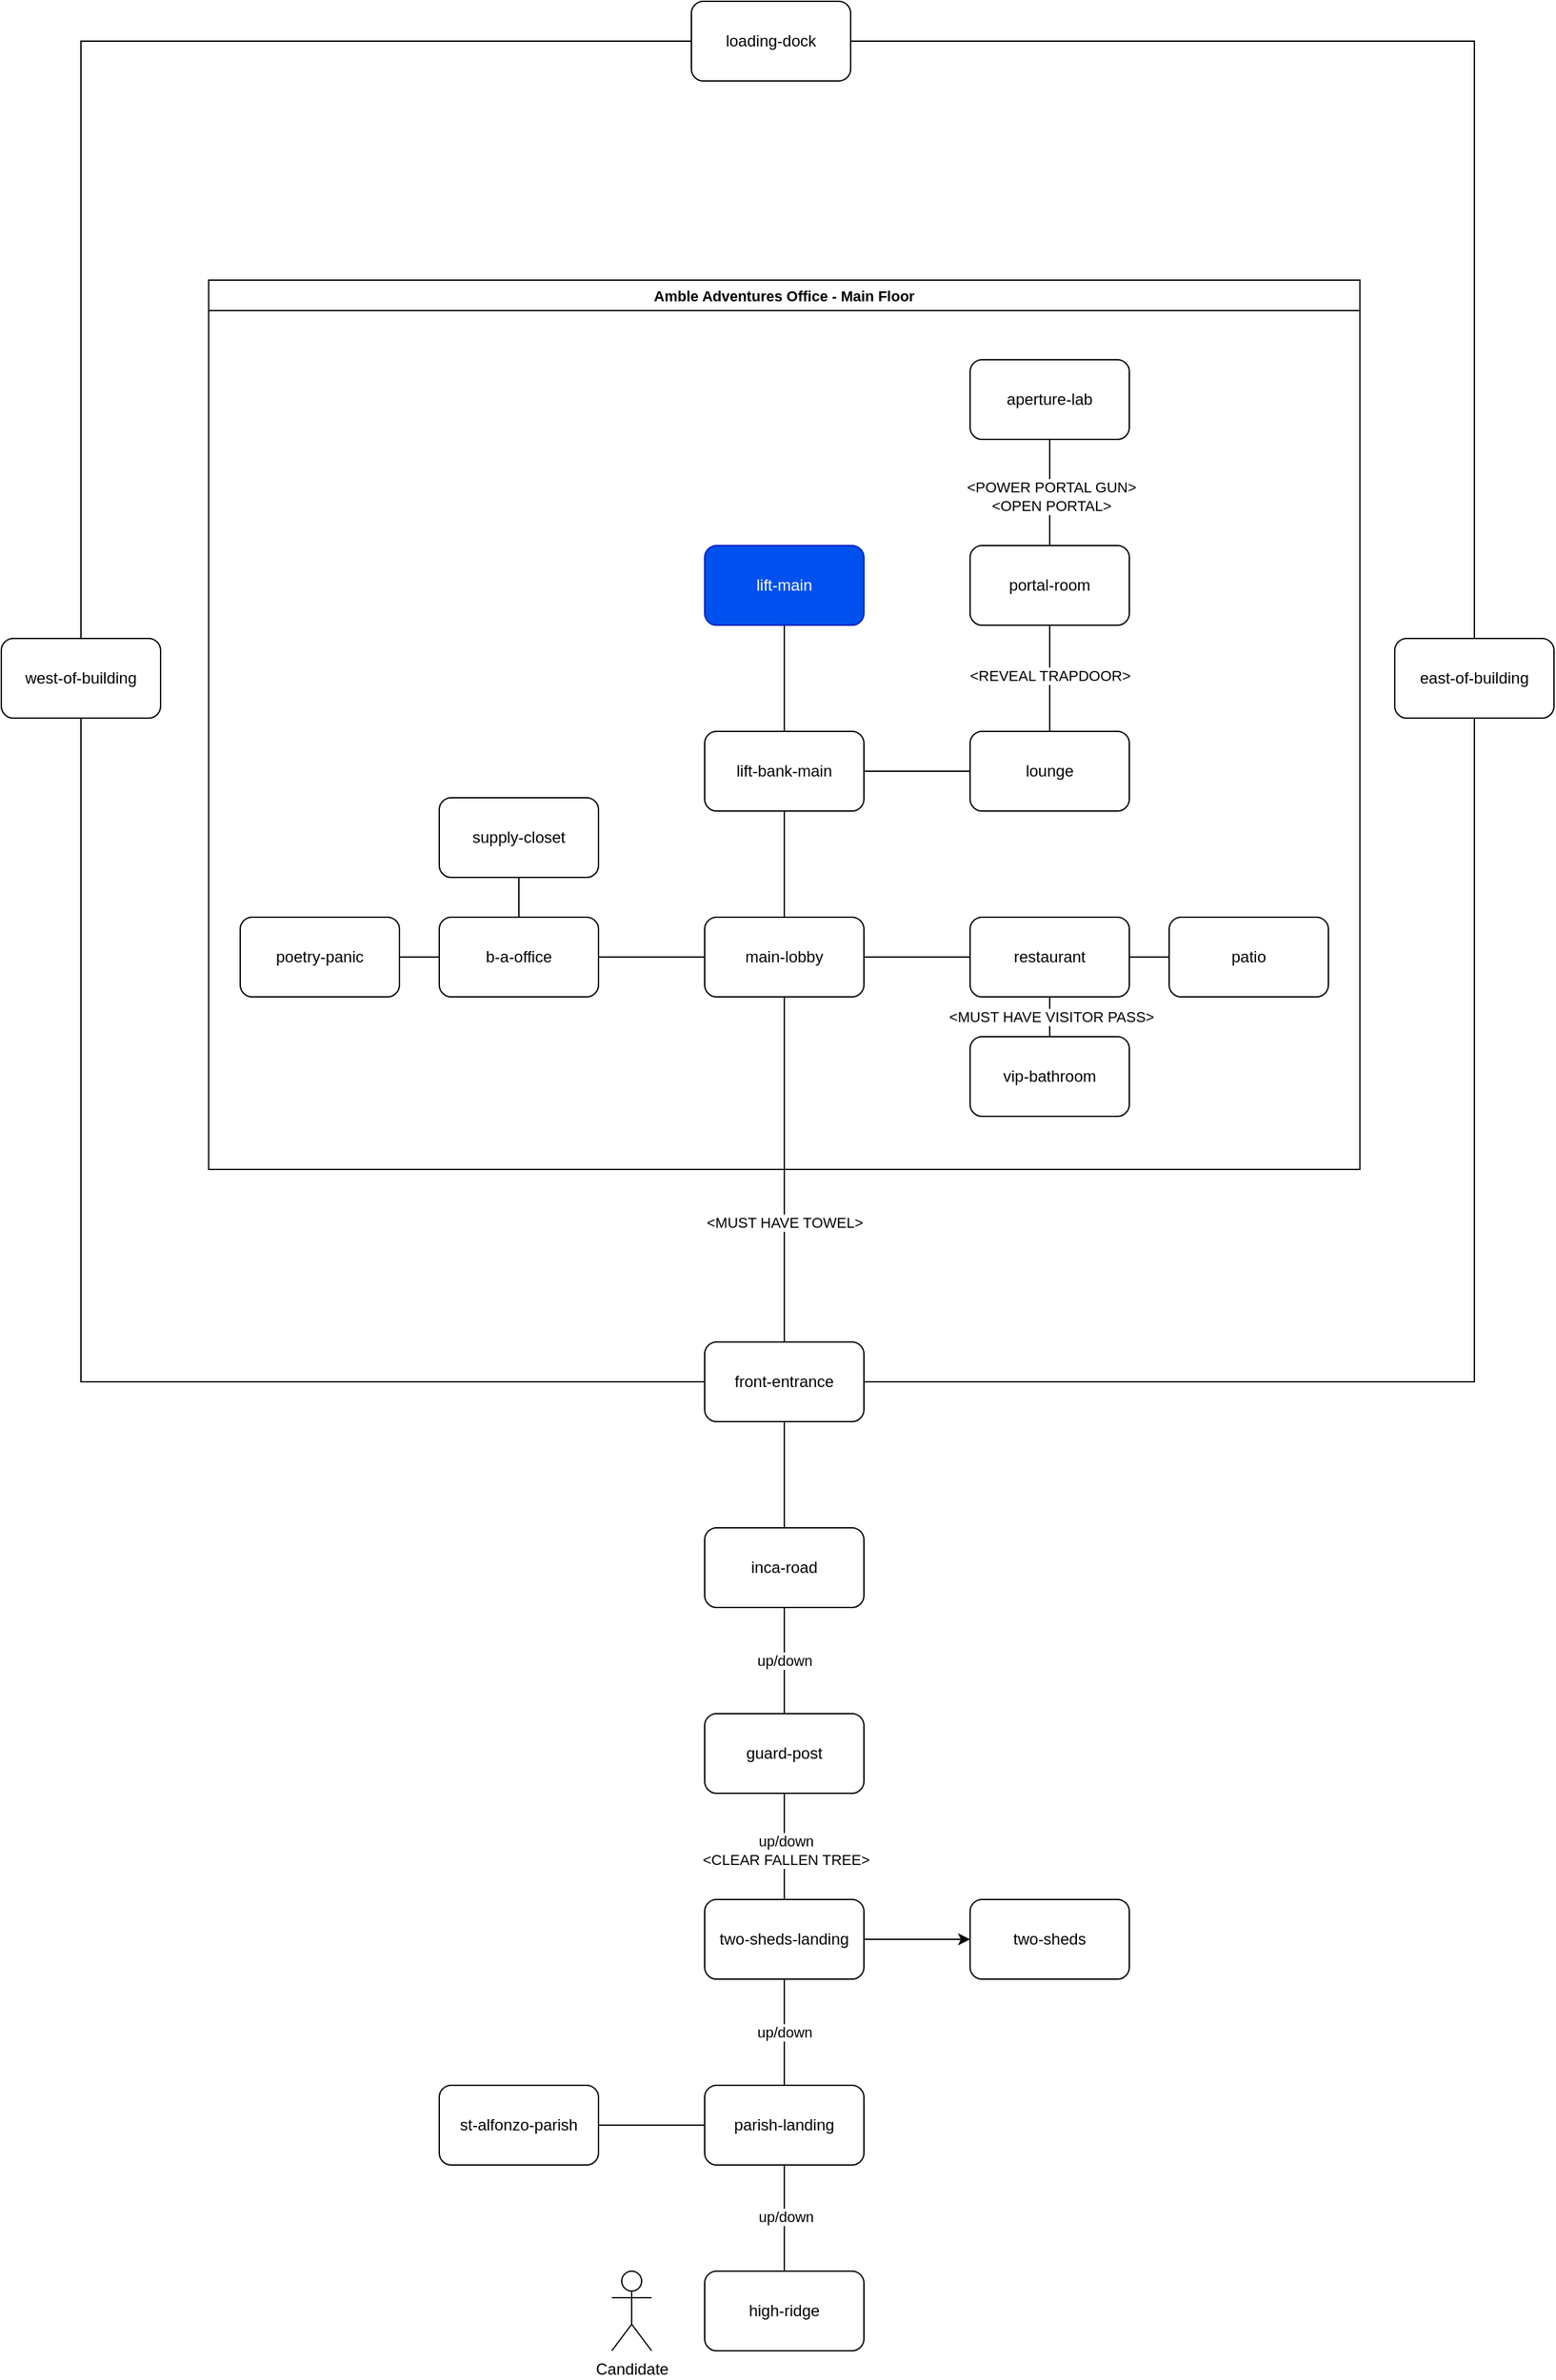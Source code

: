 <mxfile version="26.1.1" pages="2">
  <diagram name="Exterior+Main Floor" id="19RYuFyA3cSHhjsG67Px">
    <mxGraphModel dx="1422" dy="827" grid="1" gridSize="10" guides="1" tooltips="1" connect="1" arrows="1" fold="1" page="1" pageScale="1" pageWidth="1200" pageHeight="1920" math="0" shadow="0">
      <root>
        <mxCell id="0" />
        <mxCell id="1" parent="0" />
        <mxCell id="xqO5YFI86WjLA_wbrHM--1" value="Candidate" style="shape=umlActor;verticalLabelPosition=bottom;verticalAlign=top;html=1;outlineConnect=0;" parent="1" vertex="1">
          <mxGeometry x="480" y="1790" width="30" height="60" as="geometry" />
        </mxCell>
        <mxCell id="xqO5YFI86WjLA_wbrHM--6" value="" style="edgeStyle=orthogonalEdgeStyle;rounded=0;orthogonalLoop=1;jettySize=auto;html=1;endArrow=none;" parent="1" source="xqO5YFI86WjLA_wbrHM--4" target="xqO5YFI86WjLA_wbrHM--5" edge="1">
          <mxGeometry relative="1" as="geometry" />
        </mxCell>
        <mxCell id="xqO5YFI86WjLA_wbrHM--7" value="up/down" style="edgeLabel;html=1;align=center;verticalAlign=middle;resizable=0;points=[];" parent="xqO5YFI86WjLA_wbrHM--6" vertex="1" connectable="0">
          <mxGeometry x="0.033" y="-1" relative="1" as="geometry">
            <mxPoint as="offset" />
          </mxGeometry>
        </mxCell>
        <mxCell id="xqO5YFI86WjLA_wbrHM--4" value="high-ridge" style="rounded=1;whiteSpace=wrap;html=1;" parent="1" vertex="1">
          <mxGeometry x="550" y="1790" width="120" height="60" as="geometry" />
        </mxCell>
        <mxCell id="xqO5YFI86WjLA_wbrHM--9" value="" style="edgeStyle=orthogonalEdgeStyle;rounded=0;orthogonalLoop=1;jettySize=auto;html=1;endArrow=none;" parent="1" source="xqO5YFI86WjLA_wbrHM--5" target="xqO5YFI86WjLA_wbrHM--8" edge="1">
          <mxGeometry relative="1" as="geometry" />
        </mxCell>
        <mxCell id="xqO5YFI86WjLA_wbrHM--11" value="" style="edgeStyle=orthogonalEdgeStyle;rounded=0;orthogonalLoop=1;jettySize=auto;html=1;endArrow=none;" parent="1" source="xqO5YFI86WjLA_wbrHM--5" target="xqO5YFI86WjLA_wbrHM--10" edge="1">
          <mxGeometry relative="1" as="geometry" />
        </mxCell>
        <mxCell id="xqO5YFI86WjLA_wbrHM--12" value="up/down" style="edgeLabel;html=1;align=center;verticalAlign=middle;resizable=0;points=[];" parent="xqO5YFI86WjLA_wbrHM--11" vertex="1" connectable="0">
          <mxGeometry x="0.008" relative="1" as="geometry">
            <mxPoint as="offset" />
          </mxGeometry>
        </mxCell>
        <mxCell id="xqO5YFI86WjLA_wbrHM--5" value="parish-landing" style="rounded=1;whiteSpace=wrap;html=1;" parent="1" vertex="1">
          <mxGeometry x="550" y="1650" width="120" height="60" as="geometry" />
        </mxCell>
        <mxCell id="xqO5YFI86WjLA_wbrHM--8" value="st-alfonzo-parish" style="rounded=1;whiteSpace=wrap;html=1;" parent="1" vertex="1">
          <mxGeometry x="350" y="1650" width="120" height="60" as="geometry" />
        </mxCell>
        <mxCell id="xqO5YFI86WjLA_wbrHM--14" value="" style="edgeStyle=orthogonalEdgeStyle;rounded=0;orthogonalLoop=1;jettySize=auto;html=1;" parent="1" source="xqO5YFI86WjLA_wbrHM--10" target="xqO5YFI86WjLA_wbrHM--13" edge="1">
          <mxGeometry relative="1" as="geometry" />
        </mxCell>
        <mxCell id="xqO5YFI86WjLA_wbrHM--16" value="" style="edgeStyle=orthogonalEdgeStyle;rounded=0;orthogonalLoop=1;jettySize=auto;html=1;endArrow=none;" parent="1" source="xqO5YFI86WjLA_wbrHM--10" target="xqO5YFI86WjLA_wbrHM--15" edge="1">
          <mxGeometry relative="1" as="geometry" />
        </mxCell>
        <mxCell id="xqO5YFI86WjLA_wbrHM--17" value="up/down&lt;div&gt;&amp;lt;CLEAR FALLEN TREE&amp;gt;&lt;/div&gt;" style="edgeLabel;html=1;align=center;verticalAlign=middle;resizable=0;points=[];" parent="xqO5YFI86WjLA_wbrHM--16" vertex="1" connectable="0">
          <mxGeometry x="-0.067" y="-1" relative="1" as="geometry">
            <mxPoint as="offset" />
          </mxGeometry>
        </mxCell>
        <mxCell id="xqO5YFI86WjLA_wbrHM--10" value="two-sheds-landing" style="rounded=1;whiteSpace=wrap;html=1;" parent="1" vertex="1">
          <mxGeometry x="550" y="1510" width="120" height="60" as="geometry" />
        </mxCell>
        <mxCell id="xqO5YFI86WjLA_wbrHM--13" value="two-sheds" style="rounded=1;whiteSpace=wrap;html=1;" parent="1" vertex="1">
          <mxGeometry x="750" y="1510" width="120" height="60" as="geometry" />
        </mxCell>
        <mxCell id="xqO5YFI86WjLA_wbrHM--19" value="" style="edgeStyle=orthogonalEdgeStyle;rounded=0;orthogonalLoop=1;jettySize=auto;html=1;endArrow=none;" parent="1" source="xqO5YFI86WjLA_wbrHM--15" target="xqO5YFI86WjLA_wbrHM--18" edge="1">
          <mxGeometry relative="1" as="geometry" />
        </mxCell>
        <mxCell id="xqO5YFI86WjLA_wbrHM--20" value="up/down" style="edgeLabel;html=1;align=center;verticalAlign=middle;resizable=0;points=[];fontFamily=Helvetica;fontSize=11;fontColor=default;labelBackgroundColor=default;" parent="xqO5YFI86WjLA_wbrHM--19" vertex="1" connectable="0">
          <mxGeometry x="-0.004" relative="1" as="geometry">
            <mxPoint as="offset" />
          </mxGeometry>
        </mxCell>
        <mxCell id="xqO5YFI86WjLA_wbrHM--15" value="guard-post" style="rounded=1;whiteSpace=wrap;html=1;" parent="1" vertex="1">
          <mxGeometry x="550" y="1370" width="120" height="60" as="geometry" />
        </mxCell>
        <mxCell id="xqO5YFI86WjLA_wbrHM--22" value="" style="edgeStyle=orthogonalEdgeStyle;shape=connector;rounded=0;orthogonalLoop=1;jettySize=auto;html=1;strokeColor=default;align=center;verticalAlign=middle;fontFamily=Helvetica;fontSize=11;fontColor=default;labelBackgroundColor=default;endArrow=none;" parent="1" source="xqO5YFI86WjLA_wbrHM--18" target="xqO5YFI86WjLA_wbrHM--21" edge="1">
          <mxGeometry relative="1" as="geometry" />
        </mxCell>
        <mxCell id="xqO5YFI86WjLA_wbrHM--18" value="inca-road" style="rounded=1;whiteSpace=wrap;html=1;" parent="1" vertex="1">
          <mxGeometry x="550" y="1230" width="120" height="60" as="geometry" />
        </mxCell>
        <mxCell id="xqO5YFI86WjLA_wbrHM--24" value="" style="edgeStyle=orthogonalEdgeStyle;shape=connector;rounded=0;orthogonalLoop=1;jettySize=auto;html=1;strokeColor=default;align=center;verticalAlign=middle;fontFamily=Helvetica;fontSize=11;fontColor=default;labelBackgroundColor=default;endArrow=none;" parent="1" source="xqO5YFI86WjLA_wbrHM--21" target="xqO5YFI86WjLA_wbrHM--23" edge="1">
          <mxGeometry relative="1" as="geometry" />
        </mxCell>
        <mxCell id="xqO5YFI86WjLA_wbrHM--25" value="&amp;lt;MUST HAVE TOWEL&amp;gt;" style="edgeLabel;html=1;align=center;verticalAlign=middle;resizable=0;points=[];fontFamily=Helvetica;fontSize=11;fontColor=default;labelBackgroundColor=default;" parent="xqO5YFI86WjLA_wbrHM--24" vertex="1" connectable="0">
          <mxGeometry x="-0.004" y="-1" relative="1" as="geometry">
            <mxPoint x="-1" y="39" as="offset" />
          </mxGeometry>
        </mxCell>
        <mxCell id="xqO5YFI86WjLA_wbrHM--27" value="" style="edgeStyle=orthogonalEdgeStyle;shape=connector;rounded=0;orthogonalLoop=1;jettySize=auto;html=1;strokeColor=default;align=center;verticalAlign=middle;fontFamily=Helvetica;fontSize=11;fontColor=default;labelBackgroundColor=default;endArrow=none;" parent="1" source="xqO5YFI86WjLA_wbrHM--21" target="xqO5YFI86WjLA_wbrHM--26" edge="1">
          <mxGeometry relative="1" as="geometry" />
        </mxCell>
        <mxCell id="xqO5YFI86WjLA_wbrHM--29" value="" style="edgeStyle=orthogonalEdgeStyle;shape=connector;rounded=0;orthogonalLoop=1;jettySize=auto;html=1;strokeColor=default;align=center;verticalAlign=middle;fontFamily=Helvetica;fontSize=11;fontColor=default;labelBackgroundColor=default;endArrow=none;" parent="1" source="xqO5YFI86WjLA_wbrHM--21" target="xqO5YFI86WjLA_wbrHM--28" edge="1">
          <mxGeometry relative="1" as="geometry" />
        </mxCell>
        <mxCell id="xqO5YFI86WjLA_wbrHM--21" value="front-entrance" style="rounded=1;whiteSpace=wrap;html=1;" parent="1" vertex="1">
          <mxGeometry x="550" y="1090" width="120" height="60" as="geometry" />
        </mxCell>
        <mxCell id="xqO5YFI86WjLA_wbrHM--31" value="" style="edgeStyle=orthogonalEdgeStyle;shape=connector;rounded=0;orthogonalLoop=1;jettySize=auto;html=1;strokeColor=default;align=center;verticalAlign=middle;fontFamily=Helvetica;fontSize=11;fontColor=default;labelBackgroundColor=default;endArrow=none;" parent="1" source="xqO5YFI86WjLA_wbrHM--23" target="xqO5YFI86WjLA_wbrHM--30" edge="1">
          <mxGeometry relative="1" as="geometry" />
        </mxCell>
        <mxCell id="xqO5YFI86WjLA_wbrHM--33" value="" style="edgeStyle=orthogonalEdgeStyle;shape=connector;rounded=0;orthogonalLoop=1;jettySize=auto;html=1;strokeColor=default;align=center;verticalAlign=middle;fontFamily=Helvetica;fontSize=11;fontColor=default;labelBackgroundColor=default;endArrow=none;" parent="1" source="xqO5YFI86WjLA_wbrHM--23" target="xqO5YFI86WjLA_wbrHM--32" edge="1">
          <mxGeometry relative="1" as="geometry" />
        </mxCell>
        <mxCell id="xqO5YFI86WjLA_wbrHM--35" value="" style="edgeStyle=orthogonalEdgeStyle;shape=connector;rounded=0;orthogonalLoop=1;jettySize=auto;html=1;strokeColor=default;align=center;verticalAlign=middle;fontFamily=Helvetica;fontSize=11;fontColor=default;labelBackgroundColor=default;endArrow=none;" parent="1" source="xqO5YFI86WjLA_wbrHM--23" target="xqO5YFI86WjLA_wbrHM--34" edge="1">
          <mxGeometry relative="1" as="geometry" />
        </mxCell>
        <mxCell id="xqO5YFI86WjLA_wbrHM--23" value="main-lobby" style="rounded=1;whiteSpace=wrap;html=1;" parent="1" vertex="1">
          <mxGeometry x="550" y="770" width="120" height="60" as="geometry" />
        </mxCell>
        <mxCell id="xqO5YFI86WjLA_wbrHM--63" value="" style="edgeStyle=orthogonalEdgeStyle;shape=connector;rounded=0;orthogonalLoop=1;jettySize=auto;html=1;strokeColor=default;align=center;verticalAlign=middle;fontFamily=Helvetica;fontSize=11;fontColor=default;labelBackgroundColor=default;endArrow=none;" parent="1" source="xqO5YFI86WjLA_wbrHM--26" target="xqO5YFI86WjLA_wbrHM--62" edge="1">
          <mxGeometry relative="1" as="geometry">
            <Array as="points">
              <mxPoint x="80" y="110" />
            </Array>
          </mxGeometry>
        </mxCell>
        <mxCell id="xqO5YFI86WjLA_wbrHM--26" value="west-of-building" style="rounded=1;whiteSpace=wrap;html=1;" parent="1" vertex="1">
          <mxGeometry x="20" y="560" width="120" height="60" as="geometry" />
        </mxCell>
        <mxCell id="xqO5YFI86WjLA_wbrHM--28" value="east-of-building" style="rounded=1;whiteSpace=wrap;html=1;" parent="1" vertex="1">
          <mxGeometry x="1070" y="560" width="120" height="60" as="geometry" />
        </mxCell>
        <mxCell id="xqO5YFI86WjLA_wbrHM--39" value="" style="edgeStyle=orthogonalEdgeStyle;shape=connector;rounded=0;orthogonalLoop=1;jettySize=auto;html=1;strokeColor=default;align=center;verticalAlign=middle;fontFamily=Helvetica;fontSize=11;fontColor=default;labelBackgroundColor=default;endArrow=none;" parent="1" source="xqO5YFI86WjLA_wbrHM--30" target="xqO5YFI86WjLA_wbrHM--38" edge="1">
          <mxGeometry relative="1" as="geometry" />
        </mxCell>
        <mxCell id="xqO5YFI86WjLA_wbrHM--43" value="" style="edgeStyle=orthogonalEdgeStyle;shape=connector;rounded=0;orthogonalLoop=1;jettySize=auto;html=1;strokeColor=default;align=center;verticalAlign=middle;fontFamily=Helvetica;fontSize=11;fontColor=default;labelBackgroundColor=default;endArrow=none;" parent="1" source="xqO5YFI86WjLA_wbrHM--30" target="xqO5YFI86WjLA_wbrHM--42" edge="1">
          <mxGeometry relative="1" as="geometry" />
        </mxCell>
        <mxCell id="xqO5YFI86WjLA_wbrHM--30" value="lift-bank-main" style="rounded=1;whiteSpace=wrap;html=1;" parent="1" vertex="1">
          <mxGeometry x="550" y="630" width="120" height="60" as="geometry" />
        </mxCell>
        <mxCell id="xqO5YFI86WjLA_wbrHM--55" value="" style="edgeStyle=orthogonalEdgeStyle;shape=connector;rounded=0;orthogonalLoop=1;jettySize=auto;html=1;strokeColor=default;align=center;verticalAlign=middle;fontFamily=Helvetica;fontSize=11;fontColor=default;labelBackgroundColor=default;endArrow=none;" parent="1" source="xqO5YFI86WjLA_wbrHM--32" target="xqO5YFI86WjLA_wbrHM--54" edge="1">
          <mxGeometry relative="1" as="geometry" />
        </mxCell>
        <mxCell id="xqO5YFI86WjLA_wbrHM--59" value="" style="edgeStyle=orthogonalEdgeStyle;shape=connector;rounded=0;orthogonalLoop=1;jettySize=auto;html=1;strokeColor=default;align=center;verticalAlign=middle;fontFamily=Helvetica;fontSize=11;fontColor=default;labelBackgroundColor=default;endArrow=none;" parent="1" source="xqO5YFI86WjLA_wbrHM--32" target="xqO5YFI86WjLA_wbrHM--58" edge="1">
          <mxGeometry relative="1" as="geometry" />
        </mxCell>
        <mxCell id="xqO5YFI86WjLA_wbrHM--60" value="&amp;lt;MUST HAVE VISITOR PASS&amp;gt;" style="edgeLabel;html=1;align=center;verticalAlign=middle;resizable=0;points=[];fontFamily=Helvetica;fontSize=11;fontColor=default;labelBackgroundColor=default;" parent="xqO5YFI86WjLA_wbrHM--59" vertex="1" connectable="0">
          <mxGeometry x="0.004" y="-1" relative="1" as="geometry">
            <mxPoint as="offset" />
          </mxGeometry>
        </mxCell>
        <mxCell id="xqO5YFI86WjLA_wbrHM--32" value="restaurant" style="rounded=1;whiteSpace=wrap;html=1;" parent="1" vertex="1">
          <mxGeometry x="750" y="770" width="120" height="60" as="geometry" />
        </mxCell>
        <mxCell id="xqO5YFI86WjLA_wbrHM--51" value="" style="edgeStyle=orthogonalEdgeStyle;shape=connector;rounded=0;orthogonalLoop=1;jettySize=auto;html=1;strokeColor=default;align=center;verticalAlign=middle;fontFamily=Helvetica;fontSize=11;fontColor=default;labelBackgroundColor=default;endArrow=none;" parent="1" source="xqO5YFI86WjLA_wbrHM--34" target="xqO5YFI86WjLA_wbrHM--50" edge="1">
          <mxGeometry relative="1" as="geometry" />
        </mxCell>
        <mxCell id="xqO5YFI86WjLA_wbrHM--53" value="" style="edgeStyle=orthogonalEdgeStyle;shape=connector;rounded=0;orthogonalLoop=1;jettySize=auto;html=1;strokeColor=default;align=center;verticalAlign=middle;fontFamily=Helvetica;fontSize=11;fontColor=default;labelBackgroundColor=default;endArrow=none;" parent="1" source="xqO5YFI86WjLA_wbrHM--34" target="xqO5YFI86WjLA_wbrHM--52" edge="1">
          <mxGeometry relative="1" as="geometry" />
        </mxCell>
        <mxCell id="xqO5YFI86WjLA_wbrHM--34" value="b-a-office" style="rounded=1;whiteSpace=wrap;html=1;" parent="1" vertex="1">
          <mxGeometry x="350" y="770" width="120" height="60" as="geometry" />
        </mxCell>
        <mxCell id="xqO5YFI86WjLA_wbrHM--38" value="lift-main" style="rounded=1;whiteSpace=wrap;html=1;fillColor=#0050ef;fontColor=#ffffff;strokeColor=#001DBC;" parent="1" vertex="1">
          <mxGeometry x="550" y="490" width="120" height="60" as="geometry" />
        </mxCell>
        <mxCell id="xqO5YFI86WjLA_wbrHM--45" value="" style="edgeStyle=orthogonalEdgeStyle;shape=connector;rounded=0;orthogonalLoop=1;jettySize=auto;html=1;strokeColor=default;align=center;verticalAlign=middle;fontFamily=Helvetica;fontSize=11;fontColor=default;labelBackgroundColor=default;endArrow=none;" parent="1" source="xqO5YFI86WjLA_wbrHM--42" target="xqO5YFI86WjLA_wbrHM--44" edge="1">
          <mxGeometry relative="1" as="geometry" />
        </mxCell>
        <mxCell id="xqO5YFI86WjLA_wbrHM--46" value="&amp;lt;REVEAL TRAPDOOR&amp;gt;" style="edgeLabel;html=1;align=center;verticalAlign=middle;resizable=0;points=[];fontFamily=Helvetica;fontSize=11;fontColor=default;labelBackgroundColor=default;" parent="xqO5YFI86WjLA_wbrHM--45" vertex="1" connectable="0">
          <mxGeometry x="0.058" relative="1" as="geometry">
            <mxPoint as="offset" />
          </mxGeometry>
        </mxCell>
        <mxCell id="xqO5YFI86WjLA_wbrHM--42" value="lounge" style="rounded=1;whiteSpace=wrap;html=1;" parent="1" vertex="1">
          <mxGeometry x="750" y="630" width="120" height="60" as="geometry" />
        </mxCell>
        <mxCell id="xqO5YFI86WjLA_wbrHM--48" value="" style="edgeStyle=orthogonalEdgeStyle;shape=connector;rounded=0;orthogonalLoop=1;jettySize=auto;html=1;strokeColor=default;align=center;verticalAlign=middle;fontFamily=Helvetica;fontSize=11;fontColor=default;labelBackgroundColor=default;endArrow=none;" parent="1" source="xqO5YFI86WjLA_wbrHM--44" target="xqO5YFI86WjLA_wbrHM--47" edge="1">
          <mxGeometry relative="1" as="geometry" />
        </mxCell>
        <mxCell id="xqO5YFI86WjLA_wbrHM--49" value="&amp;lt;POWER PORTAL GUN&amp;gt;&lt;div&gt;&amp;lt;OPEN PORTAL&amp;gt;&lt;/div&gt;" style="edgeLabel;html=1;align=center;verticalAlign=middle;resizable=0;points=[];fontFamily=Helvetica;fontSize=11;fontColor=default;labelBackgroundColor=default;" parent="xqO5YFI86WjLA_wbrHM--48" vertex="1" connectable="0">
          <mxGeometry x="-0.067" y="-1" relative="1" as="geometry">
            <mxPoint as="offset" />
          </mxGeometry>
        </mxCell>
        <mxCell id="xqO5YFI86WjLA_wbrHM--44" value="portal-room" style="rounded=1;whiteSpace=wrap;html=1;" parent="1" vertex="1">
          <mxGeometry x="750" y="490" width="120" height="60" as="geometry" />
        </mxCell>
        <mxCell id="xqO5YFI86WjLA_wbrHM--47" value="aperture-lab" style="rounded=1;whiteSpace=wrap;html=1;" parent="1" vertex="1">
          <mxGeometry x="750" y="350" width="120" height="60" as="geometry" />
        </mxCell>
        <mxCell id="xqO5YFI86WjLA_wbrHM--50" value="poetry-panic" style="rounded=1;whiteSpace=wrap;html=1;" parent="1" vertex="1">
          <mxGeometry x="200" y="770" width="120" height="60" as="geometry" />
        </mxCell>
        <mxCell id="xqO5YFI86WjLA_wbrHM--52" value="supply-closet" style="rounded=1;whiteSpace=wrap;html=1;" parent="1" vertex="1">
          <mxGeometry x="350" y="680" width="120" height="60" as="geometry" />
        </mxCell>
        <mxCell id="xqO5YFI86WjLA_wbrHM--54" value="patio" style="rounded=1;whiteSpace=wrap;html=1;" parent="1" vertex="1">
          <mxGeometry x="900" y="770" width="120" height="60" as="geometry" />
        </mxCell>
        <mxCell id="xqO5YFI86WjLA_wbrHM--58" value="vip-bathroom" style="rounded=1;whiteSpace=wrap;html=1;" parent="1" vertex="1">
          <mxGeometry x="750" y="860" width="120" height="60" as="geometry" />
        </mxCell>
        <mxCell id="xqO5YFI86WjLA_wbrHM--62" value="loading-dock" style="rounded=1;whiteSpace=wrap;html=1;" parent="1" vertex="1">
          <mxGeometry x="540" y="80" width="120" height="60" as="geometry" />
        </mxCell>
        <mxCell id="xqO5YFI86WjLA_wbrHM--65" value="" style="endArrow=none;html=1;rounded=0;strokeColor=default;align=center;verticalAlign=middle;fontFamily=Helvetica;fontSize=11;fontColor=default;labelBackgroundColor=default;edgeStyle=orthogonalEdgeStyle;entryX=0.5;entryY=0;entryDx=0;entryDy=0;exitX=1;exitY=0.5;exitDx=0;exitDy=0;" parent="1" source="xqO5YFI86WjLA_wbrHM--62" target="xqO5YFI86WjLA_wbrHM--28" edge="1">
          <mxGeometry width="50" height="50" relative="1" as="geometry">
            <mxPoint x="940" y="150" as="sourcePoint" />
            <mxPoint x="990" y="100" as="targetPoint" />
          </mxGeometry>
        </mxCell>
        <mxCell id="xqO5YFI86WjLA_wbrHM--66" value="Amble Adventures Office - Main Floor" style="swimlane;whiteSpace=wrap;html=1;fontFamily=Helvetica;fontSize=11;fontColor=default;labelBackgroundColor=default;" parent="1" vertex="1">
          <mxGeometry x="176.25" y="290" width="867.5" height="670" as="geometry" />
        </mxCell>
      </root>
    </mxGraphModel>
  </diagram>
  <diagram id="0ApO3UD8lTDr-H90K6Nq" name="Sublevel-1">
    <mxGraphModel dx="813" dy="473" grid="1" gridSize="10" guides="1" tooltips="1" connect="1" arrows="1" fold="1" page="1" pageScale="1" pageWidth="1200" pageHeight="1920" math="0" shadow="0">
      <root>
        <mxCell id="0" />
        <mxCell id="1" parent="0" />
        <mxCell id="W_nQ0FV25Y5RTHuqsxLI-3" value="" style="edgeStyle=orthogonalEdgeStyle;rounded=0;orthogonalLoop=1;jettySize=auto;html=1;endArrow=none;" parent="1" source="W_nQ0FV25Y5RTHuqsxLI-1" target="W_nQ0FV25Y5RTHuqsxLI-2" edge="1">
          <mxGeometry relative="1" as="geometry" />
        </mxCell>
        <mxCell id="W_nQ0FV25Y5RTHuqsxLI-1" value="lift-sublevel-1" style="rounded=1;whiteSpace=wrap;html=1;fillColor=#0050ef;fontColor=#ffffff;strokeColor=#001DBC;" parent="1" vertex="1">
          <mxGeometry x="540" y="70" width="120" height="60" as="geometry" />
        </mxCell>
        <mxCell id="W_nQ0FV25Y5RTHuqsxLI-5" value="" style="edgeStyle=orthogonalEdgeStyle;rounded=0;orthogonalLoop=1;jettySize=auto;html=1;endArrow=none;dashed=1;dashPattern=1 3;strokeWidth=5;fillColor=#d80073;strokeColor=#A50040;" parent="1" source="W_nQ0FV25Y5RTHuqsxLI-2" target="W_nQ0FV25Y5RTHuqsxLI-4" edge="1">
          <mxGeometry relative="1" as="geometry" />
        </mxCell>
        <mxCell id="foujUqft8PZkAW8RCmUs-2" value="" style="edgeStyle=orthogonalEdgeStyle;rounded=0;orthogonalLoop=1;jettySize=auto;html=1;" edge="1" parent="1" source="W_nQ0FV25Y5RTHuqsxLI-2" target="foujUqft8PZkAW8RCmUs-1">
          <mxGeometry relative="1" as="geometry" />
        </mxCell>
        <mxCell id="foujUqft8PZkAW8RCmUs-6" value="" style="edgeStyle=orthogonalEdgeStyle;rounded=0;orthogonalLoop=1;jettySize=auto;html=1;" edge="1" parent="1" source="W_nQ0FV25Y5RTHuqsxLI-2" target="foujUqft8PZkAW8RCmUs-5">
          <mxGeometry relative="1" as="geometry" />
        </mxCell>
        <mxCell id="W_nQ0FV25Y5RTHuqsxLI-2" value="sublevel-1-entrance" style="rounded=1;whiteSpace=wrap;html=1;" parent="1" vertex="1">
          <mxGeometry x="540" y="210" width="120" height="60" as="geometry" />
        </mxCell>
        <mxCell id="W_nQ0FV25Y5RTHuqsxLI-4" value="room-aa-3b" style="rounded=1;whiteSpace=wrap;html=1;" parent="1" vertex="1">
          <mxGeometry x="340" y="210" width="120" height="60" as="geometry" />
        </mxCell>
        <mxCell id="W_nQ0FV25Y5RTHuqsxLI-6" value="&amp;lt;INACCESSIBLE&amp;gt;" style="text;html=1;align=center;verticalAlign=middle;whiteSpace=wrap;rounded=0;fillColor=#d80073;fontColor=#ffffff;strokeColor=#A50040;" parent="1" vertex="1">
          <mxGeometry x="345" y="180" width="110" height="30" as="geometry" />
        </mxCell>
        <mxCell id="foujUqft8PZkAW8RCmUs-4" value="" style="edgeStyle=orthogonalEdgeStyle;rounded=0;orthogonalLoop=1;jettySize=auto;html=1;" edge="1" parent="1" source="foujUqft8PZkAW8RCmUs-1" target="foujUqft8PZkAW8RCmUs-3">
          <mxGeometry relative="1" as="geometry" />
        </mxCell>
        <mxCell id="foujUqft8PZkAW8RCmUs-1" value="corridor" style="rounded=1;whiteSpace=wrap;html=1;" vertex="1" parent="1">
          <mxGeometry x="540" y="350" width="120" height="60" as="geometry" />
        </mxCell>
        <mxCell id="foujUqft8PZkAW8RCmUs-3" value="observation-room" style="rounded=1;whiteSpace=wrap;html=1;" vertex="1" parent="1">
          <mxGeometry x="340" y="350" width="120" height="60" as="geometry" />
        </mxCell>
        <mxCell id="foujUqft8PZkAW8RCmUs-5" value="security-station" style="rounded=1;whiteSpace=wrap;html=1;" vertex="1" parent="1">
          <mxGeometry x="740" y="210" width="120" height="60" as="geometry" />
        </mxCell>
      </root>
    </mxGraphModel>
  </diagram>
</mxfile>
